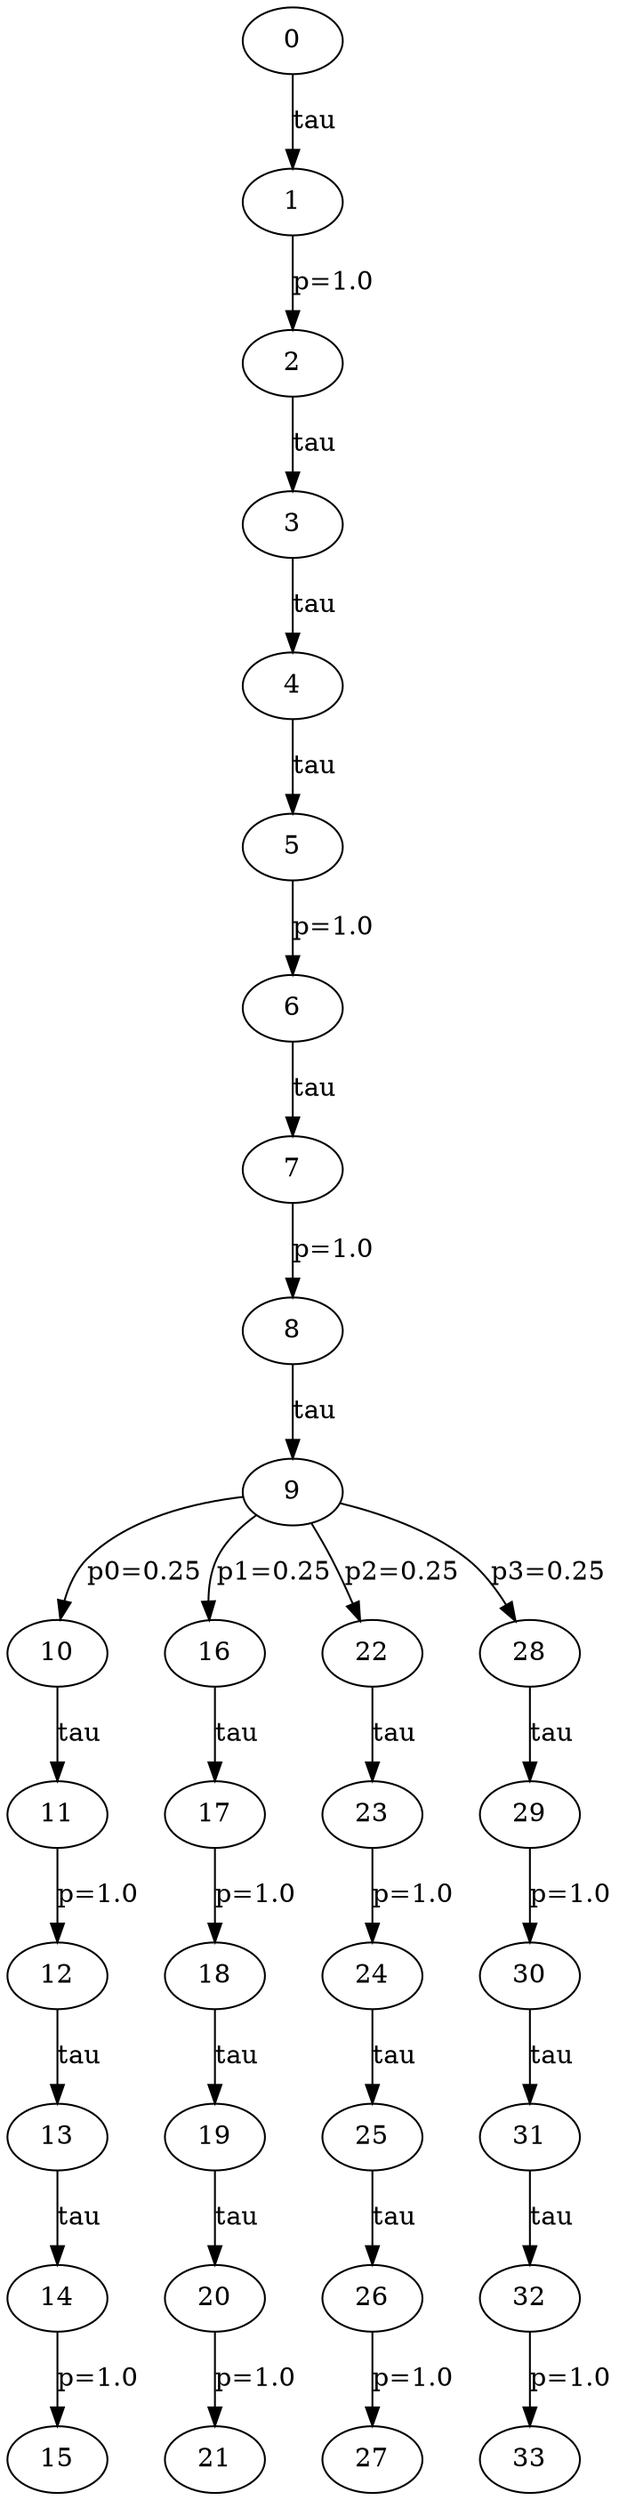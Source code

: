 // The qLTS Tel
digraph {
	0 -> 1 [label=tau]
	1 -> 2 [label="p=1.0"]
	2 -> 3 [label=tau]
	3 -> 4 [label=tau]
	4 -> 5 [label=tau]
	5 -> 6 [label="p=1.0"]
	6 -> 7 [label=tau]
	7 -> 8 [label="p=1.0"]
	8 -> 9 [label=tau]
	9 -> 10 [label="p0=0.25"]
	10 -> 11 [label=tau]
	11 -> 12 [label="p=1.0"]
	12 -> 13 [label=tau]
	13 -> 14 [label=tau]
	14 -> 15 [label="p=1.0"]
	9 -> 16 [label="p1=0.25"]
	16 -> 17 [label=tau]
	17 -> 18 [label="p=1.0"]
	18 -> 19 [label=tau]
	19 -> 20 [label=tau]
	20 -> 21 [label="p=1.0"]
	9 -> 22 [label="p2=0.25"]
	22 -> 23 [label=tau]
	23 -> 24 [label="p=1.0"]
	24 -> 25 [label=tau]
	25 -> 26 [label=tau]
	26 -> 27 [label="p=1.0"]
	9 -> 28 [label="p3=0.25"]
	28 -> 29 [label=tau]
	29 -> 30 [label="p=1.0"]
	30 -> 31 [label=tau]
	31 -> 32 [label=tau]
	32 -> 33 [label="p=1.0"]
}
